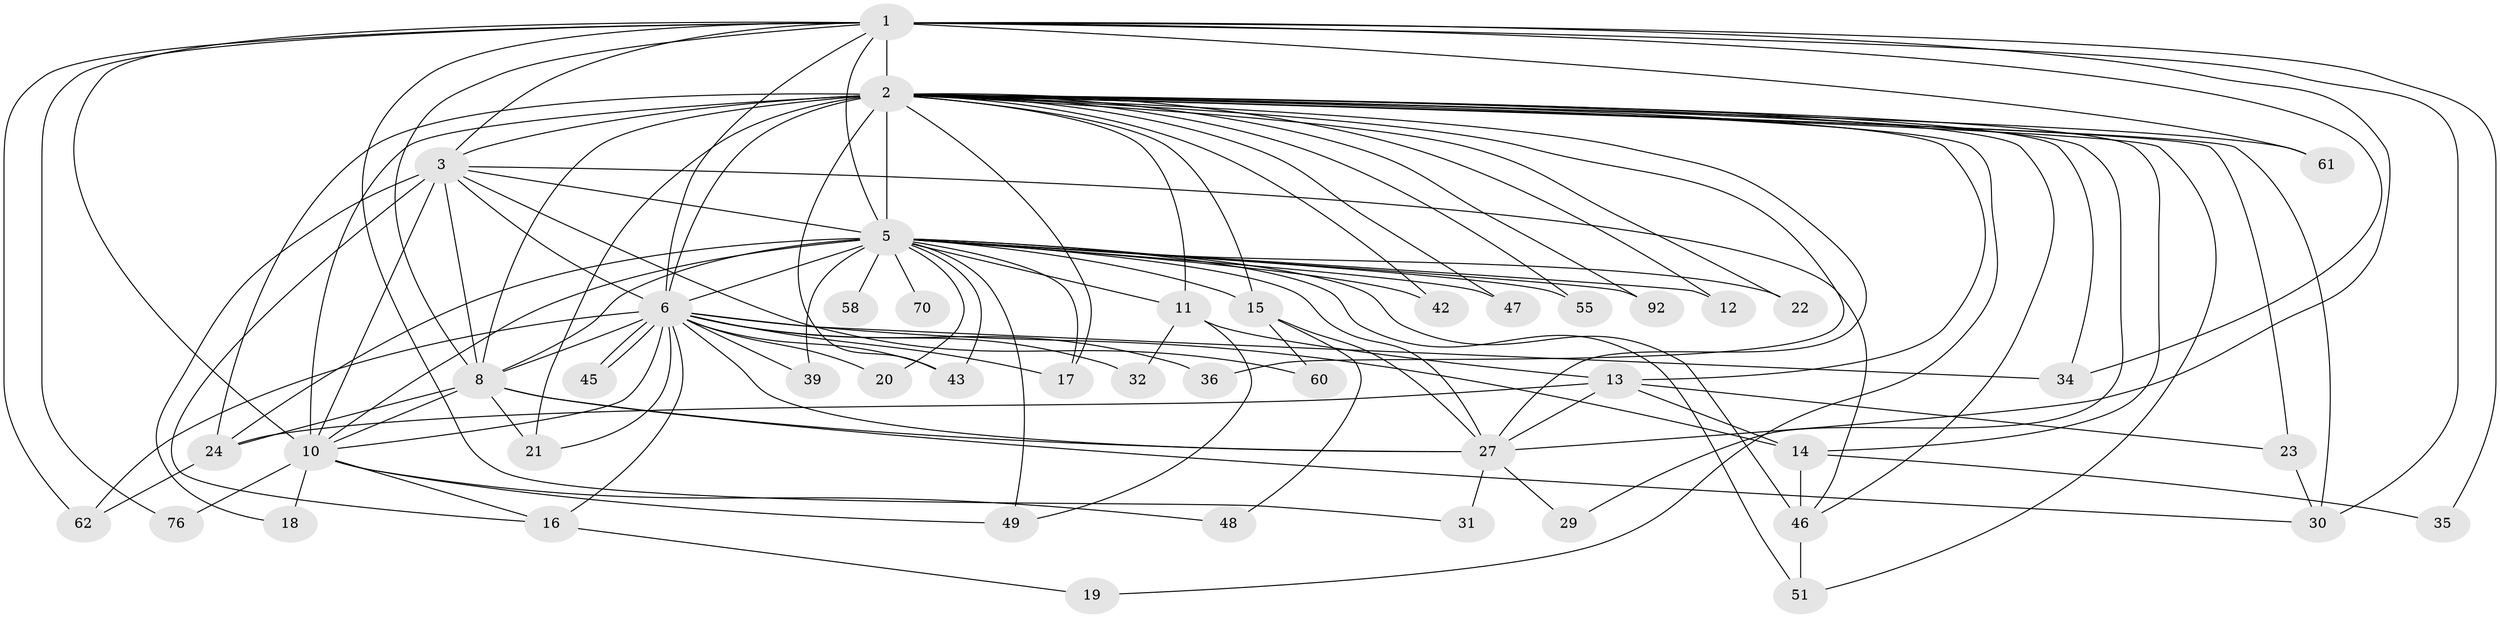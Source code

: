 // original degree distribution, {19: 0.010752688172043012, 20: 0.021505376344086023, 16: 0.021505376344086023, 25: 0.010752688172043012, 22: 0.010752688172043012, 21: 0.010752688172043012, 23: 0.010752688172043012, 17: 0.010752688172043012, 5: 0.021505376344086023, 2: 0.5698924731182796, 6: 0.021505376344086023, 7: 0.021505376344086023, 4: 0.043010752688172046, 3: 0.20430107526881722, 8: 0.010752688172043012}
// Generated by graph-tools (version 1.1) at 2025/13/03/09/25 04:13:46]
// undirected, 46 vertices, 117 edges
graph export_dot {
graph [start="1"]
  node [color=gray90,style=filled];
  1;
  2 [super="+7+75+4+25+41+33+28"];
  3 [super="+68+64"];
  5 [super="+9"];
  6 [super="+67+37"];
  8;
  10;
  11;
  12;
  13;
  14 [super="+72+53+59"];
  15;
  16;
  17;
  18;
  19;
  20 [super="+73"];
  21;
  22 [super="+78"];
  23;
  24 [super="+54+57"];
  27 [super="+63+44+38"];
  29;
  30 [super="+74"];
  31;
  32;
  34;
  35;
  36;
  39;
  42 [super="+93"];
  43;
  45;
  46 [super="+56+52"];
  47;
  48;
  49 [super="+84"];
  51;
  55;
  58;
  60;
  61;
  62;
  70;
  76;
  92;
  1 -- 2 [weight=5];
  1 -- 3;
  1 -- 5 [weight=2];
  1 -- 6;
  1 -- 8;
  1 -- 10;
  1 -- 27;
  1 -- 31;
  1 -- 34;
  1 -- 35;
  1 -- 61;
  1 -- 62;
  1 -- 76;
  1 -- 30;
  2 -- 3 [weight=4];
  2 -- 5 [weight=6];
  2 -- 6 [weight=4];
  2 -- 8 [weight=6];
  2 -- 10 [weight=6];
  2 -- 13;
  2 -- 15;
  2 -- 19;
  2 -- 34;
  2 -- 42 [weight=2];
  2 -- 47;
  2 -- 11;
  2 -- 12;
  2 -- 17;
  2 -- 22 [weight=2];
  2 -- 23;
  2 -- 24;
  2 -- 27;
  2 -- 92;
  2 -- 29;
  2 -- 61;
  2 -- 14;
  2 -- 21;
  2 -- 36;
  2 -- 43;
  2 -- 46;
  2 -- 51;
  2 -- 55;
  2 -- 30;
  3 -- 5 [weight=3];
  3 -- 6 [weight=2];
  3 -- 8;
  3 -- 10;
  3 -- 18;
  3 -- 60;
  3 -- 46;
  3 -- 16;
  5 -- 6 [weight=4];
  5 -- 8 [weight=2];
  5 -- 10 [weight=2];
  5 -- 20 [weight=2];
  5 -- 43;
  5 -- 55;
  5 -- 58 [weight=2];
  5 -- 42;
  5 -- 70;
  5 -- 11;
  5 -- 12;
  5 -- 15;
  5 -- 17;
  5 -- 27 [weight=2];
  5 -- 92;
  5 -- 39;
  5 -- 46;
  5 -- 47;
  5 -- 49;
  5 -- 51;
  5 -- 22;
  5 -- 24 [weight=2];
  6 -- 8;
  6 -- 10;
  6 -- 16;
  6 -- 20;
  6 -- 21;
  6 -- 32;
  6 -- 36;
  6 -- 43;
  6 -- 45;
  6 -- 45;
  6 -- 34;
  6 -- 14 [weight=2];
  6 -- 17;
  6 -- 39;
  6 -- 27;
  6 -- 62;
  8 -- 10;
  8 -- 21;
  8 -- 30;
  8 -- 27;
  8 -- 24;
  10 -- 16;
  10 -- 18;
  10 -- 48;
  10 -- 76;
  10 -- 49;
  11 -- 13;
  11 -- 32;
  11 -- 49;
  13 -- 14;
  13 -- 23;
  13 -- 24;
  13 -- 27;
  14 -- 35;
  14 -- 46 [weight=2];
  15 -- 48;
  15 -- 60;
  15 -- 27;
  16 -- 19;
  23 -- 30;
  24 -- 62;
  27 -- 29;
  27 -- 31;
  46 -- 51;
}
